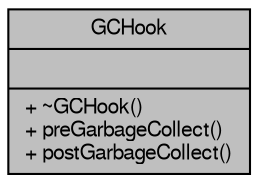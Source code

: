 digraph "GCHook"
{
  edge [fontname="FreeSans",fontsize="10",labelfontname="FreeSans",labelfontsize="10"];
  node [fontname="FreeSans",fontsize="10",shape=record];
  Node1 [label="{GCHook\n||+ ~GCHook()\l+ preGarbageCollect()\l+ postGarbageCollect()\l}",height=0.2,width=0.4,color="black", fillcolor="grey75", style="filled" fontcolor="black"];
}
